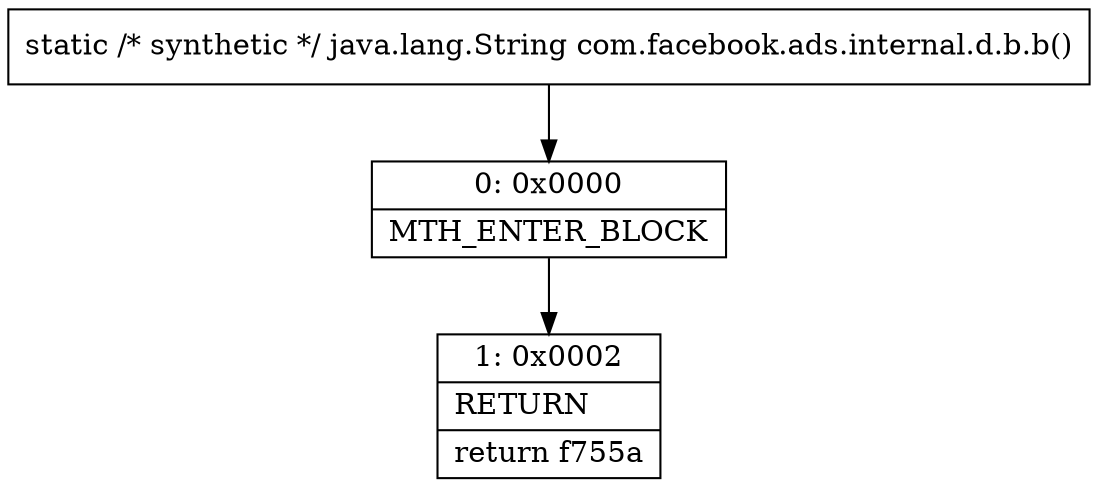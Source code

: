 digraph "CFG forcom.facebook.ads.internal.d.b.b()Ljava\/lang\/String;" {
Node_0 [shape=record,label="{0\:\ 0x0000|MTH_ENTER_BLOCK\l}"];
Node_1 [shape=record,label="{1\:\ 0x0002|RETURN\l|return f755a\l}"];
MethodNode[shape=record,label="{static \/* synthetic *\/ java.lang.String com.facebook.ads.internal.d.b.b() }"];
MethodNode -> Node_0;
Node_0 -> Node_1;
}

